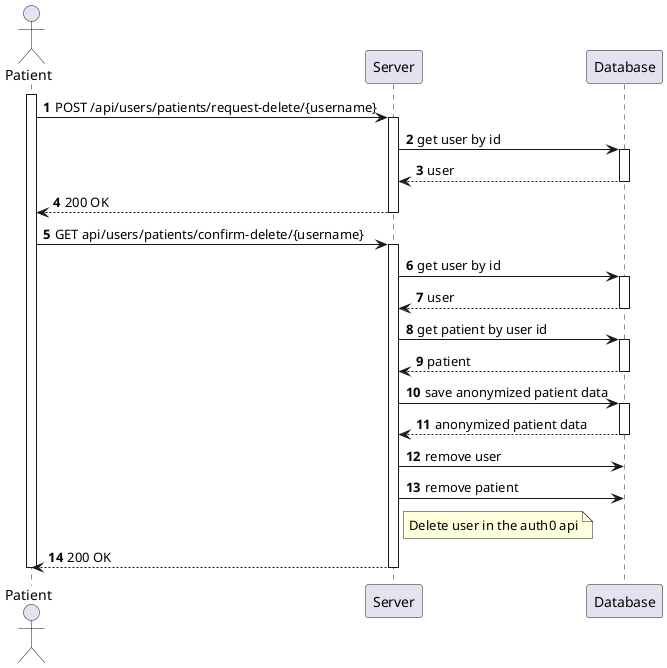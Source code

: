@startuml process-view
autonumber

actor "Patient" as Patient
participant "Server" as Server
participant "Database" as Database

activate Patient

    Patient-> Server : POST /api/users/patients/request-delete/{username}

    activate Server
        Server -> Database : get user by id
        
        activate Database

            Database --> Server : user

        deactivate Database
    
        Patient <-- Server : 200 OK

    deactivate Server

    Patient-> Server : GET api/users/patients/confirm-delete/{username}

    activate Server

        Server -> Database : get user by id
        
        activate Database

            Database --> Server : user

        deactivate Database

        Server -> Database : get patient by user id
        
        activate Database

            Database --> Server : patient

        deactivate Database

        Server -> Database : save anonymized patient data

        activate Database

            Database --> Server : anonymized patient data

        deactivate Database

        Server -> Database : remove user

        Server -> Database : remove patient

        Note  right of Server: Delete user in the auth0 api

        Patient <-- Server : 200 OK

    deactivate Server
deactivate Patient

@enduml